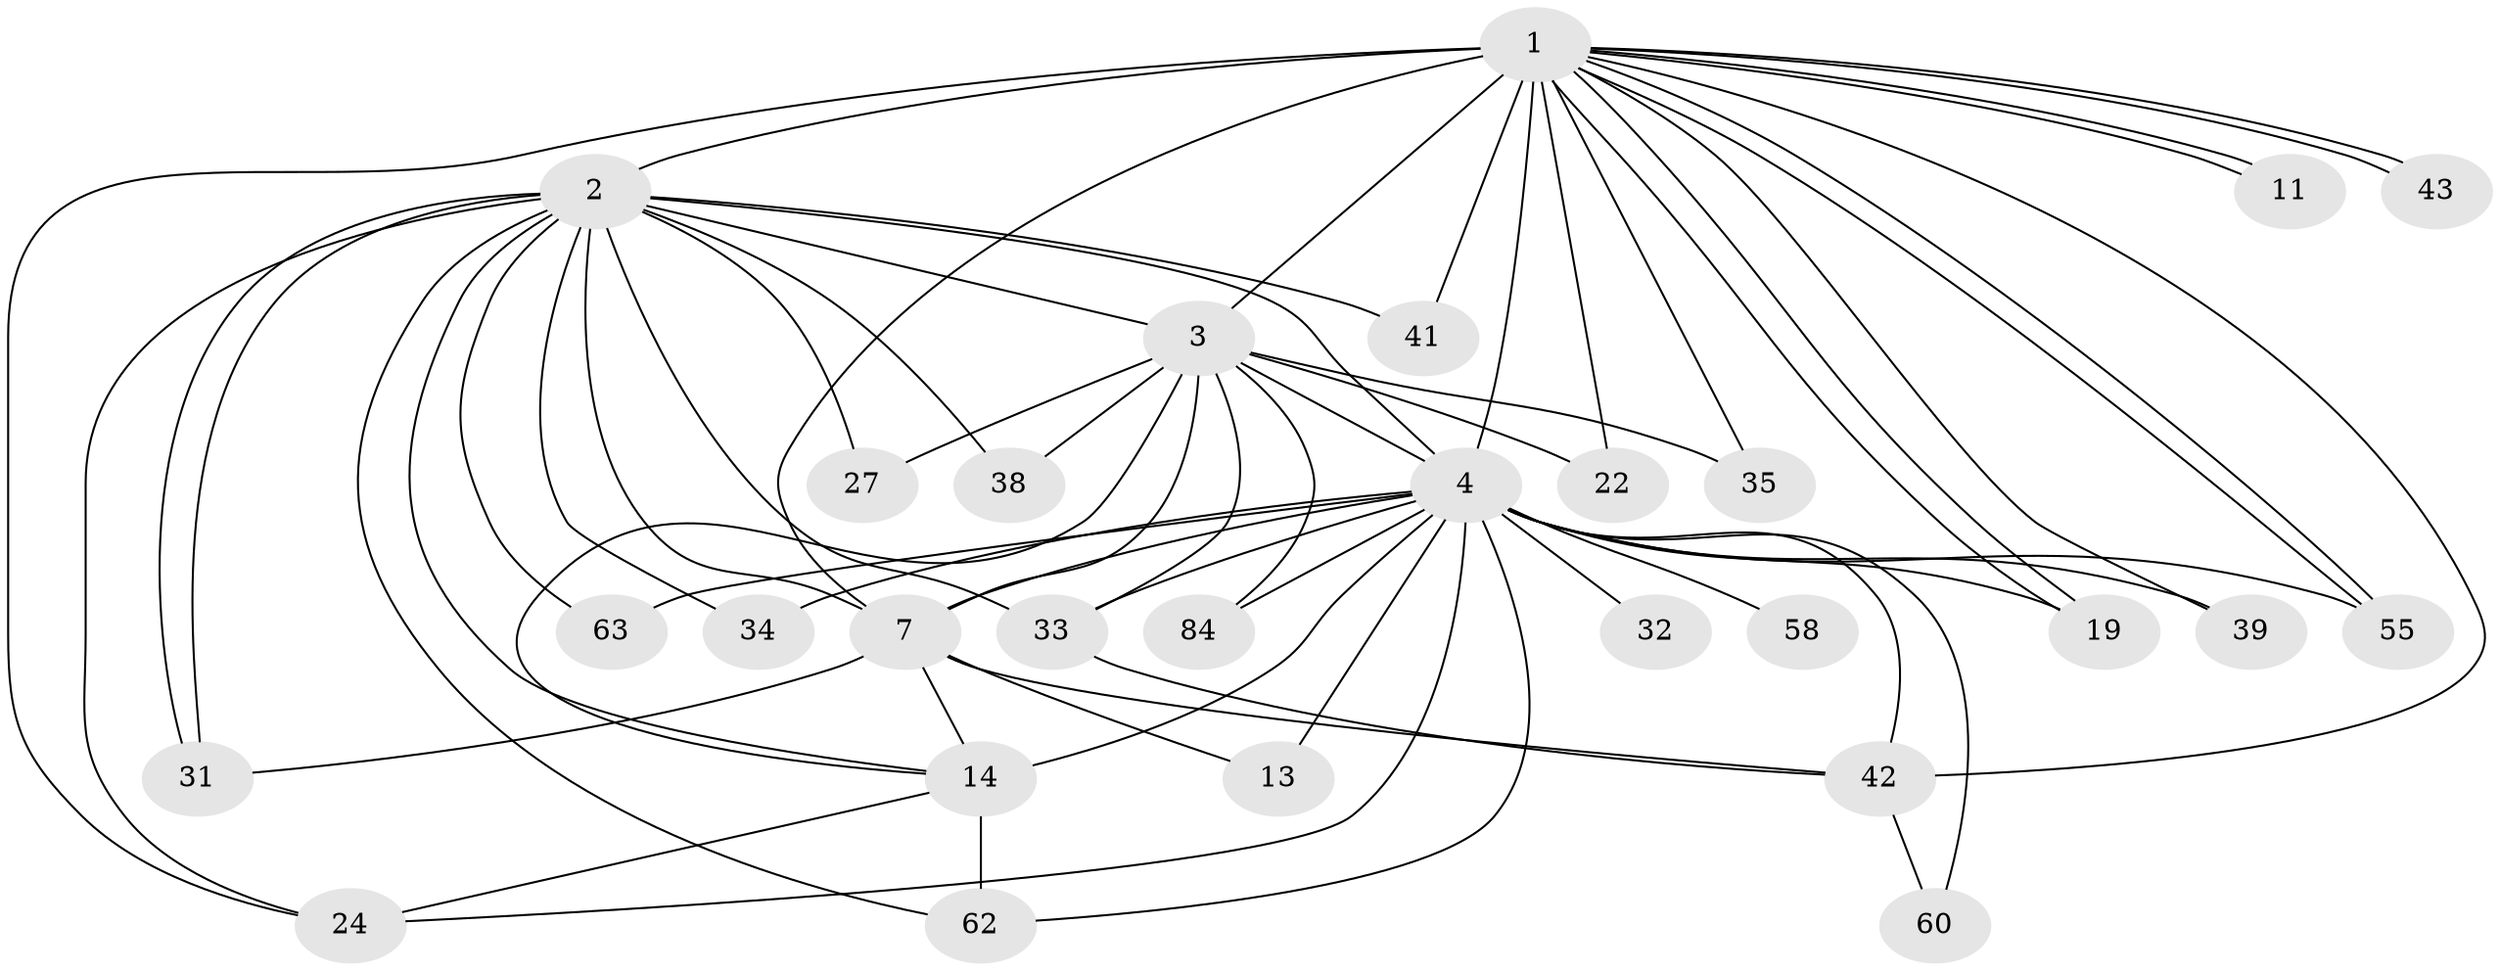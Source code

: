 // original degree distribution, {35: 0.010526315789473684, 26: 0.010526315789473684, 21: 0.010526315789473684, 17: 0.010526315789473684, 15: 0.021052631578947368, 13: 0.010526315789473684, 16: 0.010526315789473684, 18: 0.010526315789473684, 19: 0.010526315789473684, 2: 0.5157894736842106, 3: 0.21052631578947367, 5: 0.031578947368421054, 4: 0.09473684210526316, 6: 0.031578947368421054, 8: 0.010526315789473684}
// Generated by graph-tools (version 1.1) at 2025/17/03/04/25 18:17:16]
// undirected, 28 vertices, 65 edges
graph export_dot {
graph [start="1"]
  node [color=gray90,style=filled];
  1;
  2;
  3;
  4 [super="+80+40+9+77+70+21+46+8+5"];
  7 [super="+37+29+72+83+28"];
  11;
  13;
  14 [super="+49+54+16"];
  19 [super="+51"];
  22;
  24 [super="+56+59"];
  27;
  31;
  32;
  33 [super="+52"];
  34 [super="+73+47"];
  35;
  38;
  39;
  41;
  42 [super="+50"];
  43;
  55 [super="+71"];
  58;
  60;
  62;
  63;
  84;
  1 -- 2;
  1 -- 3;
  1 -- 4 [weight=16];
  1 -- 7 [weight=3];
  1 -- 11;
  1 -- 11;
  1 -- 19;
  1 -- 19;
  1 -- 22;
  1 -- 24;
  1 -- 35;
  1 -- 39;
  1 -- 41;
  1 -- 42;
  1 -- 43;
  1 -- 43;
  1 -- 55;
  1 -- 55;
  2 -- 3;
  2 -- 4 [weight=9];
  2 -- 7 [weight=3];
  2 -- 24;
  2 -- 27;
  2 -- 31;
  2 -- 31;
  2 -- 33;
  2 -- 34 [weight=2];
  2 -- 38;
  2 -- 41;
  2 -- 62;
  2 -- 63;
  2 -- 14;
  3 -- 4 [weight=9];
  3 -- 7 [weight=3];
  3 -- 14;
  3 -- 22;
  3 -- 27;
  3 -- 33;
  3 -- 35;
  3 -- 38;
  3 -- 84;
  4 -- 7 [weight=11];
  4 -- 33 [weight=3];
  4 -- 62;
  4 -- 32 [weight=2];
  4 -- 34 [weight=3];
  4 -- 39;
  4 -- 42;
  4 -- 14 [weight=4];
  4 -- 24;
  4 -- 13;
  4 -- 84 [weight=2];
  4 -- 55;
  4 -- 58 [weight=2];
  4 -- 60;
  4 -- 63;
  4 -- 19;
  7 -- 13;
  7 -- 14;
  7 -- 42;
  7 -- 31;
  14 -- 62;
  14 -- 24;
  33 -- 42;
  42 -- 60;
}
